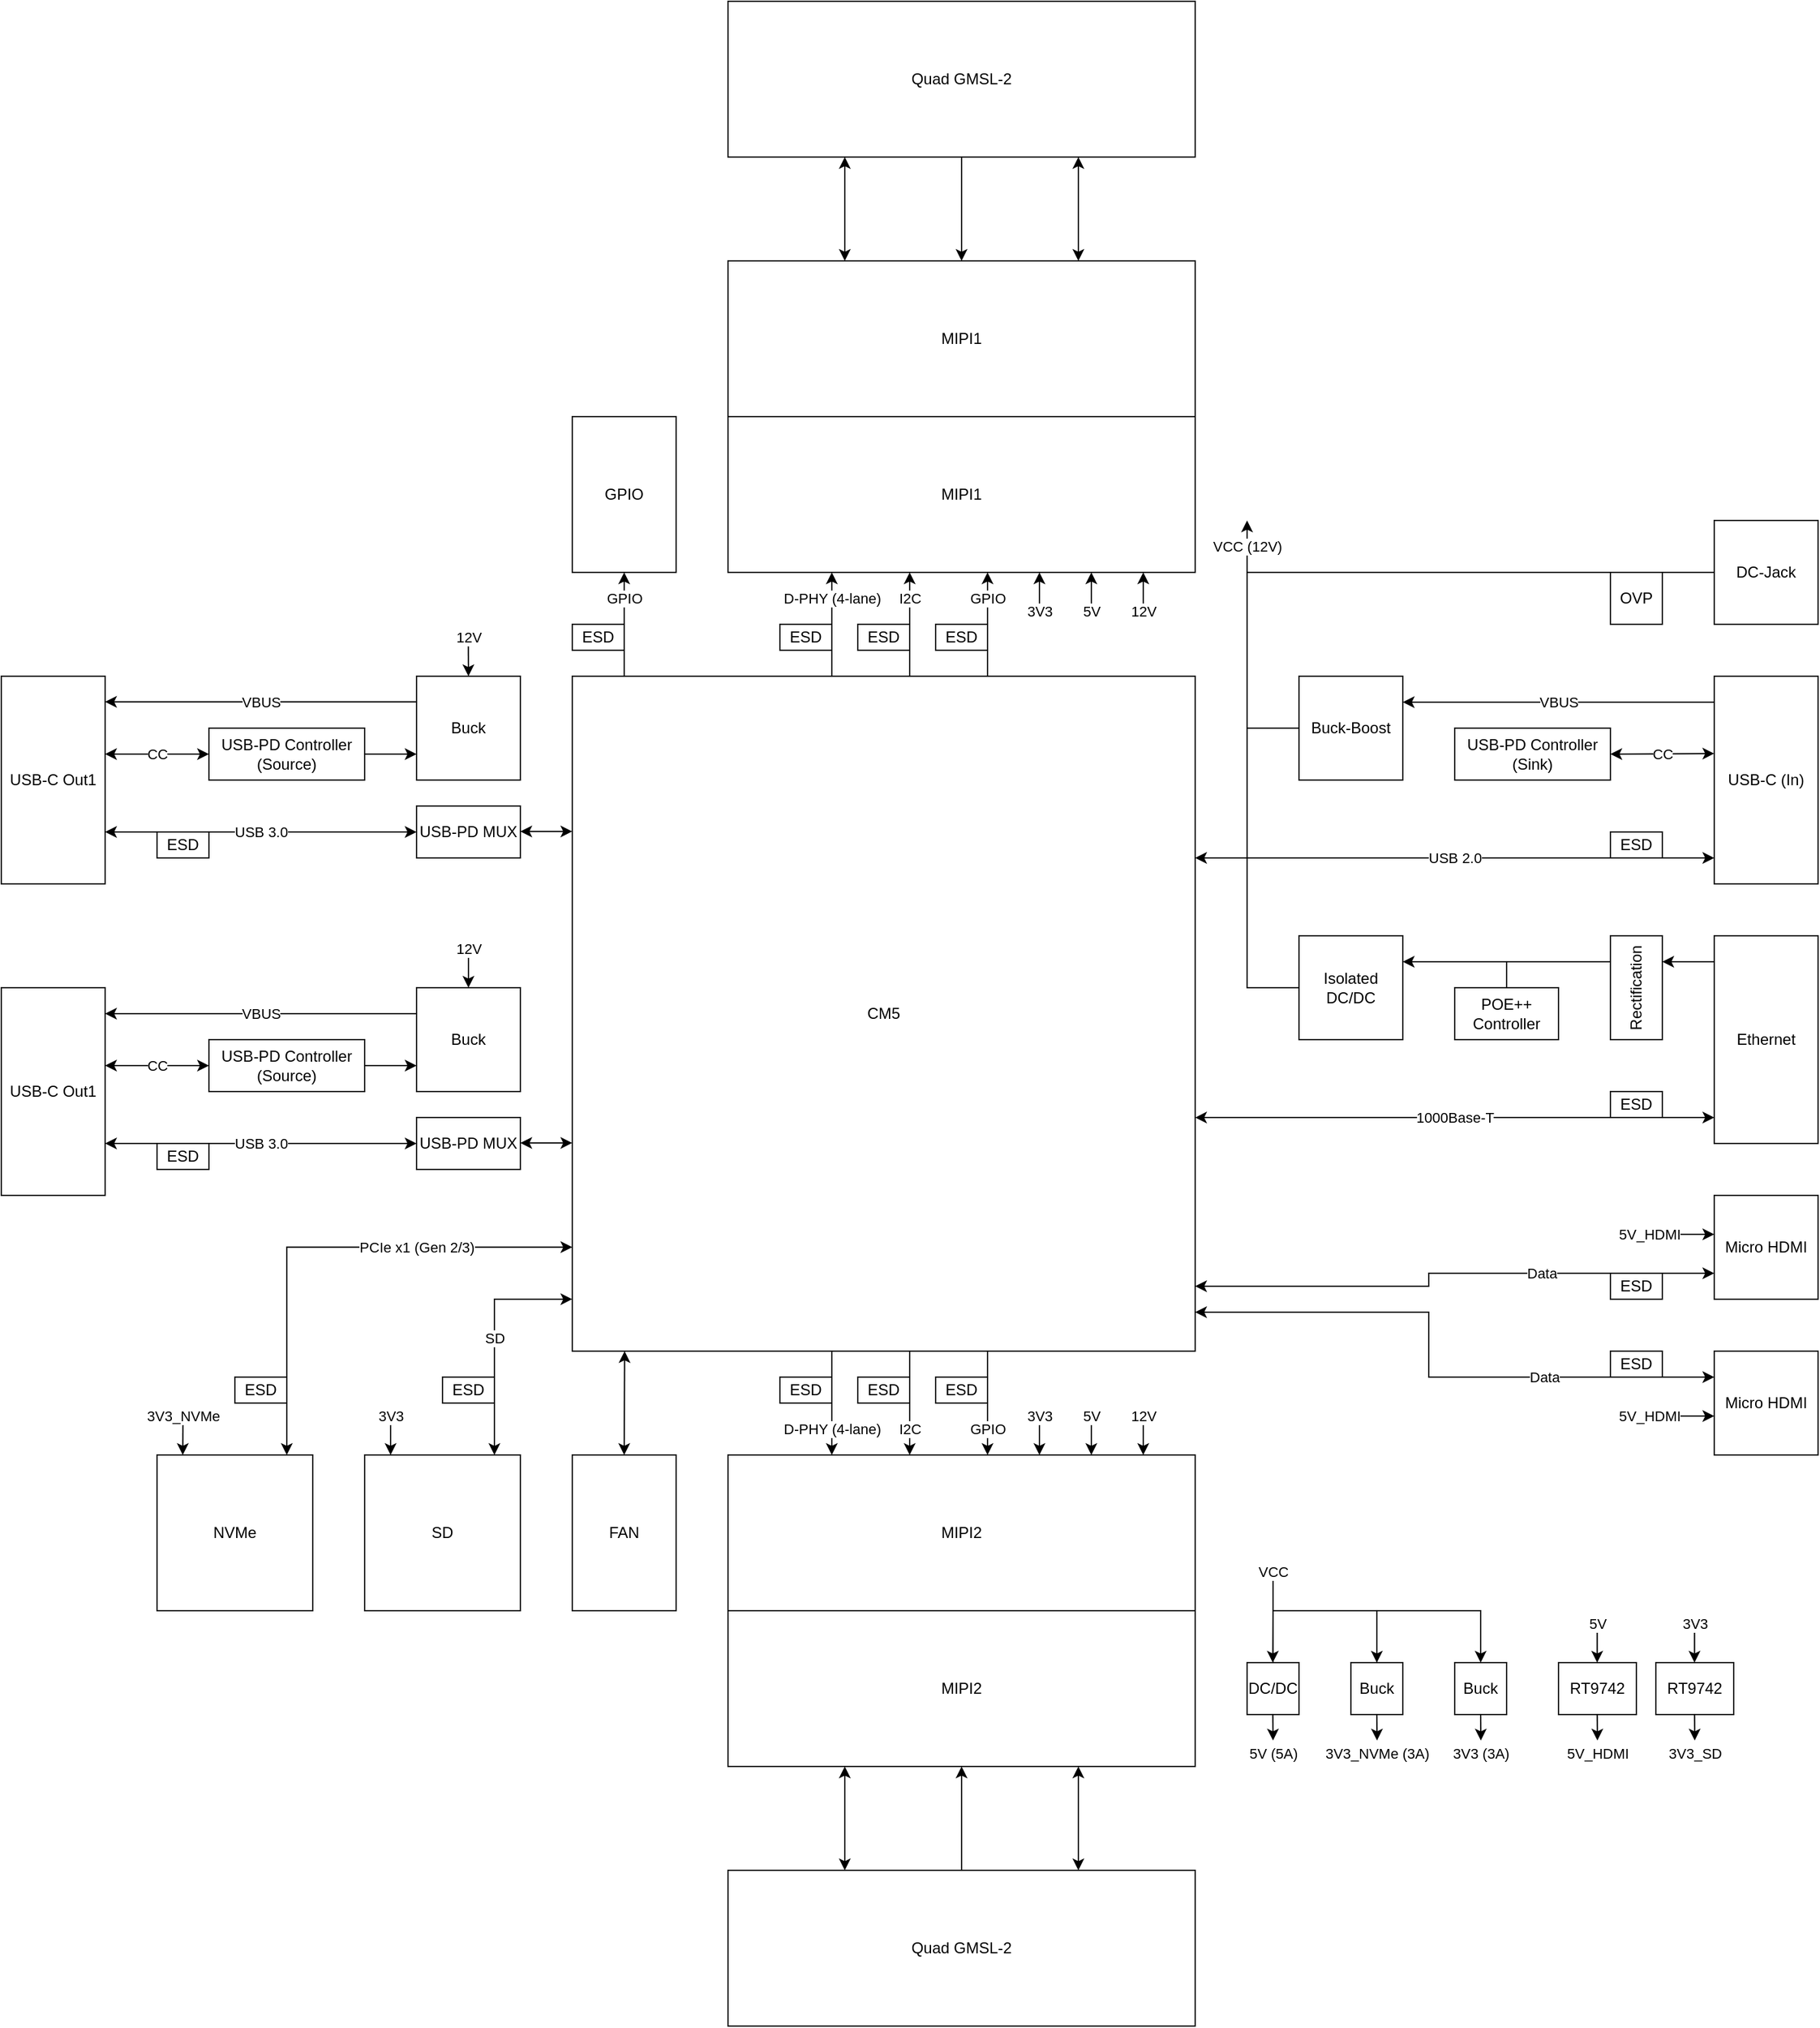 <mxfile version="27.1.5">
  <diagram name="Page-1" id="ZFb-VurABWfA0u6sD8vo">
    <mxGraphModel dx="1994" dy="2230" grid="1" gridSize="10" guides="1" tooltips="1" connect="1" arrows="1" fold="1" page="1" pageScale="1" pageWidth="850" pageHeight="1100" math="0" shadow="0">
      <root>
        <mxCell id="0" />
        <mxCell id="1" parent="0" />
        <mxCell id="SCgSe4FGh3BIuNATgcF7-69" value="1000Base-T" style="edgeStyle=orthogonalEdgeStyle;rounded=0;orthogonalLoop=1;jettySize=auto;html=1;startArrow=classic;startFill=1;" parent="1" source="SCgSe4FGh3BIuNATgcF7-1" edge="1">
          <mxGeometry relative="1" as="geometry">
            <mxPoint x="920" y="540.043" as="targetPoint" />
            <Array as="points">
              <mxPoint x="1010" y="540" />
              <mxPoint x="1010" y="540" />
            </Array>
          </mxGeometry>
        </mxCell>
        <mxCell id="SCgSe4FGh3BIuNATgcF7-1" value="&lt;div&gt;Ethernet&lt;/div&gt;" style="rounded=0;whiteSpace=wrap;html=1;" parent="1" vertex="1">
          <mxGeometry x="1320" y="400" width="80" height="160" as="geometry" />
        </mxCell>
        <mxCell id="SCgSe4FGh3BIuNATgcF7-2" value="NVMe" style="rounded=0;whiteSpace=wrap;html=1;" parent="1" vertex="1">
          <mxGeometry x="120" y="800" width="120" height="120" as="geometry" />
        </mxCell>
        <mxCell id="SCgSe4FGh3BIuNATgcF7-3" value="SD" style="rounded=0;whiteSpace=wrap;html=1;" parent="1" vertex="1">
          <mxGeometry x="280" y="800" width="120" height="120" as="geometry" />
        </mxCell>
        <mxCell id="SCgSe4FGh3BIuNATgcF7-4" value="USB-C (In)" style="rounded=0;whiteSpace=wrap;html=1;" parent="1" vertex="1">
          <mxGeometry x="1320" y="200" width="80" height="160" as="geometry" />
        </mxCell>
        <mxCell id="SCgSe4FGh3BIuNATgcF7-5" value="&lt;div&gt;USB-C Out1&lt;/div&gt;" style="rounded=0;whiteSpace=wrap;html=1;" parent="1" vertex="1">
          <mxGeometry y="200" width="80" height="160" as="geometry" />
        </mxCell>
        <mxCell id="SCgSe4FGh3BIuNATgcF7-6" value="USB-PD Controller (Source)" style="rounded=0;whiteSpace=wrap;html=1;" parent="1" vertex="1">
          <mxGeometry x="160" y="240" width="120" height="40" as="geometry" />
        </mxCell>
        <mxCell id="SCgSe4FGh3BIuNATgcF7-49" value="D-PHY (4-lane)" style="edgeStyle=orthogonalEdgeStyle;rounded=0;orthogonalLoop=1;jettySize=auto;html=1;exitX=0.25;exitY=0;exitDx=0;exitDy=0;entryX=0.25;entryY=1;entryDx=0;entryDy=0;" parent="1" edge="1">
          <mxGeometry x="0.5" relative="1" as="geometry">
            <mxPoint x="640" y="200" as="sourcePoint" />
            <mxPoint x="640" y="120" as="targetPoint" />
            <mxPoint as="offset" />
          </mxGeometry>
        </mxCell>
        <mxCell id="SCgSe4FGh3BIuNATgcF7-58" value="I2C" style="edgeStyle=orthogonalEdgeStyle;rounded=0;orthogonalLoop=1;jettySize=auto;html=1;exitX=0.5;exitY=0;exitDx=0;exitDy=0;entryX=0.5;entryY=1;entryDx=0;entryDy=0;" parent="1" edge="1">
          <mxGeometry x="0.5" relative="1" as="geometry">
            <mxPoint x="700" y="200" as="sourcePoint" />
            <mxPoint x="700" y="120" as="targetPoint" />
            <Array as="points">
              <mxPoint x="700" y="140" />
              <mxPoint x="700" y="140" />
            </Array>
            <mxPoint as="offset" />
          </mxGeometry>
        </mxCell>
        <mxCell id="SCgSe4FGh3BIuNATgcF7-60" value="I2C" style="edgeStyle=orthogonalEdgeStyle;rounded=0;orthogonalLoop=1;jettySize=auto;html=1;exitX=0.5;exitY=1;exitDx=0;exitDy=0;" parent="1" edge="1">
          <mxGeometry x="0.5" relative="1" as="geometry">
            <mxPoint x="700" y="720" as="sourcePoint" />
            <mxPoint x="700" y="800" as="targetPoint" />
            <mxPoint as="offset" />
          </mxGeometry>
        </mxCell>
        <mxCell id="SCgSe4FGh3BIuNATgcF7-7" value="CM5" style="rounded=0;whiteSpace=wrap;html=1;" parent="1" vertex="1">
          <mxGeometry x="440" y="200" width="480" height="520" as="geometry" />
        </mxCell>
        <mxCell id="SCgSe4FGh3BIuNATgcF7-9" value="&lt;div&gt;USB-C Out1&lt;/div&gt;" style="rounded=0;whiteSpace=wrap;html=1;" parent="1" vertex="1">
          <mxGeometry y="440" width="80" height="160" as="geometry" />
        </mxCell>
        <mxCell id="SCgSe4FGh3BIuNATgcF7-92" style="edgeStyle=orthogonalEdgeStyle;rounded=0;orthogonalLoop=1;jettySize=auto;html=1;entryX=0;entryY=0.5;entryDx=0;entryDy=0;endArrow=none;startFill=0;" parent="1" source="SCgSe4FGh3BIuNATgcF7-10" target="SCgSe4FGh3BIuNATgcF7-12" edge="1">
          <mxGeometry relative="1" as="geometry">
            <Array as="points">
              <mxPoint x="960" y="120" />
              <mxPoint x="960" y="240" />
            </Array>
          </mxGeometry>
        </mxCell>
        <mxCell id="SCgSe4FGh3BIuNATgcF7-10" value="&lt;div&gt;DC-Jack&lt;/div&gt;" style="rounded=0;whiteSpace=wrap;html=1;" parent="1" vertex="1">
          <mxGeometry x="1320" y="80" width="80" height="80" as="geometry" />
        </mxCell>
        <mxCell id="SCgSe4FGh3BIuNATgcF7-11" value="USB-PD Controller (Sink)" style="rounded=0;whiteSpace=wrap;html=1;" parent="1" vertex="1">
          <mxGeometry x="1120" y="240" width="120" height="40" as="geometry" />
        </mxCell>
        <mxCell id="SCgSe4FGh3BIuNATgcF7-91" style="edgeStyle=orthogonalEdgeStyle;rounded=0;orthogonalLoop=1;jettySize=auto;html=1;entryX=0;entryY=0.5;entryDx=0;entryDy=0;endArrow=none;startFill=0;" parent="1" source="SCgSe4FGh3BIuNATgcF7-12" target="SCgSe4FGh3BIuNATgcF7-19" edge="1">
          <mxGeometry relative="1" as="geometry">
            <Array as="points">
              <mxPoint x="960" y="240" />
              <mxPoint x="960" y="440" />
            </Array>
          </mxGeometry>
        </mxCell>
        <mxCell id="SCgSe4FGh3BIuNATgcF7-12" value="Buck-Boost" style="rounded=0;whiteSpace=wrap;html=1;" parent="1" vertex="1">
          <mxGeometry x="1000" y="200" width="80" height="80" as="geometry" />
        </mxCell>
        <mxCell id="SCgSe4FGh3BIuNATgcF7-14" value="&lt;div&gt;POE++ Controller&lt;/div&gt;" style="rounded=0;whiteSpace=wrap;html=1;" parent="1" vertex="1">
          <mxGeometry x="1120" y="440" width="80" height="40" as="geometry" />
        </mxCell>
        <mxCell id="SCgSe4FGh3BIuNATgcF7-15" value="USB-PD Controller (Source)" style="rounded=0;whiteSpace=wrap;html=1;" parent="1" vertex="1">
          <mxGeometry x="160" y="480" width="120" height="40" as="geometry" />
        </mxCell>
        <mxCell id="SCgSe4FGh3BIuNATgcF7-17" value="&lt;div&gt;MIPI1&lt;/div&gt;" style="rounded=0;whiteSpace=wrap;html=1;" parent="1" vertex="1">
          <mxGeometry x="560" width="360" height="120" as="geometry" />
        </mxCell>
        <mxCell id="SCgSe4FGh3BIuNATgcF7-50" style="edgeStyle=orthogonalEdgeStyle;rounded=0;orthogonalLoop=1;jettySize=auto;html=1;exitX=0.25;exitY=0;exitDx=0;exitDy=0;entryX=0.25;entryY=1;entryDx=0;entryDy=0;startArrow=classic;startFill=1;endArrow=none;" parent="1" edge="1">
          <mxGeometry relative="1" as="geometry">
            <mxPoint x="640" y="800" as="sourcePoint" />
            <mxPoint x="640" y="720" as="targetPoint" />
          </mxGeometry>
        </mxCell>
        <mxCell id="SCgSe4FGh3BIuNATgcF7-51" value="D-PHY (4-lane)" style="edgeLabel;html=1;align=center;verticalAlign=middle;resizable=0;points=[];" parent="SCgSe4FGh3BIuNATgcF7-50" vertex="1" connectable="0">
          <mxGeometry x="-0.205" y="-1" relative="1" as="geometry">
            <mxPoint x="-1" y="12" as="offset" />
          </mxGeometry>
        </mxCell>
        <mxCell id="SCgSe4FGh3BIuNATgcF7-18" value="MIPI2" style="rounded=0;whiteSpace=wrap;html=1;" parent="1" vertex="1">
          <mxGeometry x="560" y="800" width="360" height="120" as="geometry" />
        </mxCell>
        <mxCell id="SCgSe4FGh3BIuNATgcF7-19" value="Isolated DC/DC" style="rounded=0;whiteSpace=wrap;html=1;" parent="1" vertex="1">
          <mxGeometry x="1000" y="400" width="80" height="80" as="geometry" />
        </mxCell>
        <mxCell id="SCgSe4FGh3BIuNATgcF7-38" value="Data" style="edgeStyle=orthogonalEdgeStyle;rounded=0;orthogonalLoop=1;jettySize=auto;html=1;startArrow=classic;startFill=1;" parent="1" source="SCgSe4FGh3BIuNATgcF7-21" target="SCgSe4FGh3BIuNATgcF7-7" edge="1">
          <mxGeometry x="-0.351" relative="1" as="geometry">
            <Array as="points">
              <mxPoint x="1100" y="660" />
              <mxPoint x="1100" y="670" />
            </Array>
            <mxPoint as="offset" />
          </mxGeometry>
        </mxCell>
        <mxCell id="SCgSe4FGh3BIuNATgcF7-21" value="Micro HDMI" style="rounded=0;whiteSpace=wrap;html=1;" parent="1" vertex="1">
          <mxGeometry x="1320" y="600" width="80" height="80" as="geometry" />
        </mxCell>
        <mxCell id="SCgSe4FGh3BIuNATgcF7-36" value="Data" style="edgeStyle=orthogonalEdgeStyle;rounded=0;orthogonalLoop=1;jettySize=auto;html=1;exitX=0;exitY=0.25;exitDx=0;exitDy=0;startArrow=classic;startFill=1;" parent="1" source="SCgSe4FGh3BIuNATgcF7-22" target="SCgSe4FGh3BIuNATgcF7-7" edge="1">
          <mxGeometry x="-0.415" relative="1" as="geometry">
            <Array as="points">
              <mxPoint x="1100" y="740" />
              <mxPoint x="1100" y="690" />
            </Array>
            <mxPoint as="offset" />
          </mxGeometry>
        </mxCell>
        <mxCell id="SCgSe4FGh3BIuNATgcF7-22" value="Micro HDMI" style="rounded=0;whiteSpace=wrap;html=1;" parent="1" vertex="1">
          <mxGeometry x="1320" y="720" width="80" height="80" as="geometry" />
        </mxCell>
        <mxCell id="SCgSe4FGh3BIuNATgcF7-24" value="ESD" style="rounded=0;whiteSpace=wrap;html=1;" parent="1" vertex="1">
          <mxGeometry x="1240" y="660" width="40" height="20" as="geometry" />
        </mxCell>
        <mxCell id="SCgSe4FGh3BIuNATgcF7-25" value="ESD" style="rounded=0;whiteSpace=wrap;html=1;" parent="1" vertex="1">
          <mxGeometry x="1240" y="720" width="40" height="20" as="geometry" />
        </mxCell>
        <mxCell id="SCgSe4FGh3BIuNATgcF7-26" value="ESD" style="rounded=0;whiteSpace=wrap;html=1;" parent="1" vertex="1">
          <mxGeometry x="1240" y="520" width="40" height="20" as="geometry" />
        </mxCell>
        <mxCell id="SCgSe4FGh3BIuNATgcF7-27" value="ESD" style="rounded=0;whiteSpace=wrap;html=1;" parent="1" vertex="1">
          <mxGeometry x="1240" y="320" width="40" height="20" as="geometry" />
        </mxCell>
        <mxCell id="SCgSe4FGh3BIuNATgcF7-124" style="edgeStyle=orthogonalEdgeStyle;rounded=0;orthogonalLoop=1;jettySize=auto;html=1;exitX=0;exitY=0.25;exitDx=0;exitDy=0;" parent="1" source="SCgSe4FGh3BIuNATgcF7-28" target="SCgSe4FGh3BIuNATgcF7-9" edge="1">
          <mxGeometry relative="1" as="geometry">
            <Array as="points">
              <mxPoint x="130" y="460" />
              <mxPoint x="130" y="460" />
            </Array>
          </mxGeometry>
        </mxCell>
        <mxCell id="SCgSe4FGh3BIuNATgcF7-125" value="&lt;div&gt;VBUS&lt;/div&gt;" style="edgeLabel;html=1;align=center;verticalAlign=middle;resizable=0;points=[];" parent="SCgSe4FGh3BIuNATgcF7-124" vertex="1" connectable="0">
          <mxGeometry x="0.498" relative="1" as="geometry">
            <mxPoint x="60" as="offset" />
          </mxGeometry>
        </mxCell>
        <mxCell id="SCgSe4FGh3BIuNATgcF7-28" value="&lt;div&gt;Buck&lt;/div&gt;" style="rounded=0;whiteSpace=wrap;html=1;" parent="1" vertex="1">
          <mxGeometry x="320" y="440" width="80" height="80" as="geometry" />
        </mxCell>
        <mxCell id="SCgSe4FGh3BIuNATgcF7-29" value="&lt;div&gt;Buck&lt;/div&gt;" style="rounded=0;whiteSpace=wrap;html=1;" parent="1" vertex="1">
          <mxGeometry x="320" y="200" width="80" height="80" as="geometry" />
        </mxCell>
        <mxCell id="SCgSe4FGh3BIuNATgcF7-30" value="ESD" style="rounded=0;whiteSpace=wrap;html=1;" parent="1" vertex="1">
          <mxGeometry x="120" y="560" width="40" height="20" as="geometry" />
        </mxCell>
        <mxCell id="SCgSe4FGh3BIuNATgcF7-52" value="5V" style="endArrow=classic;html=1;rounded=0;entryX=0.75;entryY=0;entryDx=0;entryDy=0;" parent="1" edge="1">
          <mxGeometry x="-1" width="50" height="50" relative="1" as="geometry">
            <mxPoint x="840" y="770" as="sourcePoint" />
            <mxPoint x="840.0" y="800" as="targetPoint" />
            <mxPoint as="offset" />
          </mxGeometry>
        </mxCell>
        <mxCell id="SCgSe4FGh3BIuNATgcF7-53" value="12V" style="endArrow=classic;html=1;rounded=0;entryX=0.75;entryY=0;entryDx=0;entryDy=0;" parent="1" edge="1">
          <mxGeometry x="-1" width="50" height="50" relative="1" as="geometry">
            <mxPoint x="880" y="770" as="sourcePoint" />
            <mxPoint x="880" y="800" as="targetPoint" />
            <mxPoint as="offset" />
          </mxGeometry>
        </mxCell>
        <mxCell id="SCgSe4FGh3BIuNATgcF7-56" value="5V" style="endArrow=classic;html=1;rounded=0;entryX=0.75;entryY=1;entryDx=0;entryDy=0;" parent="1" edge="1">
          <mxGeometry x="-1" width="50" height="50" relative="1" as="geometry">
            <mxPoint x="840" y="150" as="sourcePoint" />
            <mxPoint x="840" y="120.0" as="targetPoint" />
            <mxPoint as="offset" />
          </mxGeometry>
        </mxCell>
        <mxCell id="SCgSe4FGh3BIuNATgcF7-57" value="12V" style="endArrow=classic;html=1;rounded=0;entryX=0.75;entryY=1;entryDx=0;entryDy=0;" parent="1" edge="1">
          <mxGeometry x="-1" width="50" height="50" relative="1" as="geometry">
            <mxPoint x="880" y="150.0" as="sourcePoint" />
            <mxPoint x="880" y="120" as="targetPoint" />
            <mxPoint as="offset" />
          </mxGeometry>
        </mxCell>
        <mxCell id="SCgSe4FGh3BIuNATgcF7-59" value="GPIO" style="edgeStyle=orthogonalEdgeStyle;rounded=0;orthogonalLoop=1;jettySize=auto;html=1;exitX=0.5;exitY=0;exitDx=0;exitDy=0;entryX=0.5;entryY=1;entryDx=0;entryDy=0;" parent="1" edge="1">
          <mxGeometry x="0.5" relative="1" as="geometry">
            <mxPoint x="760" y="200" as="sourcePoint" />
            <mxPoint x="760" y="120" as="targetPoint" />
            <mxPoint as="offset" />
            <Array as="points">
              <mxPoint x="760" y="140" />
              <mxPoint x="760" y="140" />
            </Array>
          </mxGeometry>
        </mxCell>
        <mxCell id="SCgSe4FGh3BIuNATgcF7-61" value="GPIO" style="edgeStyle=orthogonalEdgeStyle;rounded=0;orthogonalLoop=1;jettySize=auto;html=1;exitX=0.5;exitY=1;exitDx=0;exitDy=0;" parent="1" edge="1">
          <mxGeometry x="0.5" relative="1" as="geometry">
            <mxPoint x="760" y="720" as="sourcePoint" />
            <mxPoint x="760" y="800" as="targetPoint" />
            <mxPoint as="offset" />
          </mxGeometry>
        </mxCell>
        <mxCell id="SCgSe4FGh3BIuNATgcF7-67" value="VBUS" style="endArrow=classic;html=1;rounded=0;" parent="1" edge="1">
          <mxGeometry width="50" height="50" relative="1" as="geometry">
            <mxPoint x="1320" y="220" as="sourcePoint" />
            <mxPoint x="1080" y="220" as="targetPoint" />
          </mxGeometry>
        </mxCell>
        <mxCell id="SCgSe4FGh3BIuNATgcF7-70" value="Rectification" style="rounded=0;whiteSpace=wrap;html=1;horizontal=0;" parent="1" vertex="1">
          <mxGeometry x="1240" y="400" width="40" height="80" as="geometry" />
        </mxCell>
        <mxCell id="SCgSe4FGh3BIuNATgcF7-71" value="" style="endArrow=classic;html=1;rounded=0;" parent="1" edge="1">
          <mxGeometry width="50" height="50" relative="1" as="geometry">
            <mxPoint x="1320" y="420" as="sourcePoint" />
            <mxPoint x="1280" y="420" as="targetPoint" />
          </mxGeometry>
        </mxCell>
        <mxCell id="SCgSe4FGh3BIuNATgcF7-72" value="" style="endArrow=classic;html=1;rounded=0;exitX=0;exitY=0.25;exitDx=0;exitDy=0;" parent="1" source="SCgSe4FGh3BIuNATgcF7-70" edge="1">
          <mxGeometry width="50" height="50" relative="1" as="geometry">
            <mxPoint x="1120" y="420" as="sourcePoint" />
            <mxPoint x="1080" y="420" as="targetPoint" />
          </mxGeometry>
        </mxCell>
        <mxCell id="SCgSe4FGh3BIuNATgcF7-73" value="" style="endArrow=none;html=1;rounded=0;exitX=0.5;exitY=0;exitDx=0;exitDy=0;" parent="1" source="SCgSe4FGh3BIuNATgcF7-14" edge="1">
          <mxGeometry width="50" height="50" relative="1" as="geometry">
            <mxPoint x="1160" y="410" as="sourcePoint" />
            <mxPoint x="1160" y="420" as="targetPoint" />
          </mxGeometry>
        </mxCell>
        <mxCell id="SCgSe4FGh3BIuNATgcF7-75" value="" style="endArrow=classic;html=1;rounded=0;exitX=1;exitY=0.5;exitDx=0;exitDy=0;entryX=0;entryY=0.75;entryDx=0;entryDy=0;" parent="1" source="SCgSe4FGh3BIuNATgcF7-15" target="SCgSe4FGh3BIuNATgcF7-28" edge="1">
          <mxGeometry width="50" height="50" relative="1" as="geometry">
            <mxPoint x="200" y="470" as="sourcePoint" />
            <mxPoint x="250" y="420" as="targetPoint" />
          </mxGeometry>
        </mxCell>
        <mxCell id="SCgSe4FGh3BIuNATgcF7-76" value="" style="endArrow=classic;html=1;rounded=0;exitX=1;exitY=0.5;exitDx=0;exitDy=0;entryX=0;entryY=0.75;entryDx=0;entryDy=0;" parent="1" source="SCgSe4FGh3BIuNATgcF7-6" target="SCgSe4FGh3BIuNATgcF7-29" edge="1">
          <mxGeometry width="50" height="50" relative="1" as="geometry">
            <mxPoint x="240" y="260" as="sourcePoint" />
            <mxPoint x="280" y="260" as="targetPoint" />
          </mxGeometry>
        </mxCell>
        <mxCell id="SCgSe4FGh3BIuNATgcF7-77" value="USB 3.0" style="edgeStyle=orthogonalEdgeStyle;rounded=0;orthogonalLoop=1;jettySize=auto;html=1;startArrow=classic;startFill=1;" parent="1" edge="1">
          <mxGeometry relative="1" as="geometry">
            <mxPoint x="320" y="560" as="sourcePoint" />
            <mxPoint x="80" y="560" as="targetPoint" />
            <Array as="points">
              <mxPoint x="170" y="560" />
              <mxPoint x="170" y="560" />
            </Array>
          </mxGeometry>
        </mxCell>
        <mxCell id="SCgSe4FGh3BIuNATgcF7-79" value="CC" style="endArrow=classic;html=1;rounded=0;exitX=1;exitY=0.5;exitDx=0;exitDy=0;entryX=1;entryY=0.5;entryDx=0;entryDy=0;startArrow=classic;startFill=1;" parent="1" target="SCgSe4FGh3BIuNATgcF7-11" edge="1">
          <mxGeometry width="50" height="50" relative="1" as="geometry">
            <mxPoint x="1320" y="259.58" as="sourcePoint" />
            <mxPoint x="1360" y="259.58" as="targetPoint" />
          </mxGeometry>
        </mxCell>
        <mxCell id="SCgSe4FGh3BIuNATgcF7-80" value="CC" style="endArrow=classic;html=1;rounded=0;entryX=1;entryY=0.5;entryDx=0;entryDy=0;startArrow=classic;startFill=1;exitX=0;exitY=0.5;exitDx=0;exitDy=0;" parent="1" source="SCgSe4FGh3BIuNATgcF7-15" edge="1">
          <mxGeometry width="50" height="50" relative="1" as="geometry">
            <mxPoint x="120" y="500" as="sourcePoint" />
            <mxPoint x="80" y="500" as="targetPoint" />
          </mxGeometry>
        </mxCell>
        <mxCell id="SCgSe4FGh3BIuNATgcF7-81" value="CC" style="endArrow=classic;html=1;rounded=0;startArrow=classic;startFill=1;exitX=0;exitY=0.5;exitDx=0;exitDy=0;" parent="1" source="SCgSe4FGh3BIuNATgcF7-6" edge="1">
          <mxGeometry width="50" height="50" relative="1" as="geometry">
            <mxPoint x="180" y="299.71" as="sourcePoint" />
            <mxPoint x="80" y="260" as="targetPoint" />
          </mxGeometry>
        </mxCell>
        <mxCell id="SCgSe4FGh3BIuNATgcF7-82" value="12V" style="endArrow=classic;html=1;rounded=0;entryX=0.5;entryY=0;entryDx=0;entryDy=0;" parent="1" target="SCgSe4FGh3BIuNATgcF7-28" edge="1">
          <mxGeometry x="-1" width="50" height="50" relative="1" as="geometry">
            <mxPoint x="360" y="410" as="sourcePoint" />
            <mxPoint x="840" y="550" as="targetPoint" />
            <mxPoint as="offset" />
          </mxGeometry>
        </mxCell>
        <mxCell id="SCgSe4FGh3BIuNATgcF7-83" value="12V" style="endArrow=classic;html=1;rounded=0;" parent="1" edge="1">
          <mxGeometry x="-1" width="50" height="50" relative="1" as="geometry">
            <mxPoint x="359.86" y="170" as="sourcePoint" />
            <mxPoint x="360" y="200" as="targetPoint" />
            <mxPoint as="offset" />
          </mxGeometry>
        </mxCell>
        <mxCell id="SCgSe4FGh3BIuNATgcF7-85" value="SD" style="edgeStyle=orthogonalEdgeStyle;rounded=0;orthogonalLoop=1;jettySize=auto;html=1;entryX=0;entryY=0.923;entryDx=0;entryDy=0;entryPerimeter=0;startArrow=classic;startFill=1;" parent="1" source="SCgSe4FGh3BIuNATgcF7-3" edge="1">
          <mxGeometry relative="1" as="geometry">
            <mxPoint x="440" y="679.96" as="targetPoint" />
            <Array as="points">
              <mxPoint x="380" y="680" />
            </Array>
          </mxGeometry>
        </mxCell>
        <mxCell id="SCgSe4FGh3BIuNATgcF7-87" value="&lt;div&gt;3V3_NVMe&lt;/div&gt;" style="endArrow=classic;html=1;rounded=0;" parent="1" edge="1">
          <mxGeometry x="-1" width="50" height="50" relative="1" as="geometry">
            <mxPoint x="140" y="770" as="sourcePoint" />
            <mxPoint x="139.83" y="800" as="targetPoint" />
            <mxPoint as="offset" />
          </mxGeometry>
        </mxCell>
        <mxCell id="SCgSe4FGh3BIuNATgcF7-88" value="&lt;div&gt;3V3&lt;/div&gt;" style="endArrow=classic;html=1;rounded=0;" parent="1" edge="1">
          <mxGeometry x="-1" width="50" height="50" relative="1" as="geometry">
            <mxPoint x="300" y="770" as="sourcePoint" />
            <mxPoint x="300" y="800" as="targetPoint" />
            <mxPoint as="offset" />
          </mxGeometry>
        </mxCell>
        <mxCell id="SCgSe4FGh3BIuNATgcF7-89" value="ESD" style="rounded=0;whiteSpace=wrap;html=1;" parent="1" vertex="1">
          <mxGeometry x="340" y="740" width="40" height="20" as="geometry" />
        </mxCell>
        <mxCell id="SCgSe4FGh3BIuNATgcF7-93" value="VCC (12V)" style="endArrow=classic;startArrow=none;html=1;rounded=0;startFill=0;" parent="1" edge="1">
          <mxGeometry width="50" height="50" relative="1" as="geometry">
            <mxPoint x="960" y="120" as="sourcePoint" />
            <mxPoint x="960" y="80" as="targetPoint" />
            <mxPoint as="offset" />
          </mxGeometry>
        </mxCell>
        <mxCell id="SCgSe4FGh3BIuNATgcF7-94" value="DC/DC" style="rounded=0;whiteSpace=wrap;html=1;" parent="1" vertex="1">
          <mxGeometry x="960" y="960" width="40" height="40" as="geometry" />
        </mxCell>
        <mxCell id="SCgSe4FGh3BIuNATgcF7-97" value="VCC" style="endArrow=classic;html=1;rounded=0;" parent="1" edge="1">
          <mxGeometry x="-1" width="50" height="50" relative="1" as="geometry">
            <mxPoint x="980" y="890" as="sourcePoint" />
            <mxPoint x="979.81" y="960" as="targetPoint" />
            <mxPoint as="offset" />
            <Array as="points">
              <mxPoint x="980" y="920" />
            </Array>
          </mxGeometry>
        </mxCell>
        <mxCell id="SCgSe4FGh3BIuNATgcF7-98" value="OVP" style="rounded=0;whiteSpace=wrap;html=1;" parent="1" vertex="1">
          <mxGeometry x="1240" y="120" width="40" height="40" as="geometry" />
        </mxCell>
        <mxCell id="SCgSe4FGh3BIuNATgcF7-99" value="USB 2.0" style="edgeStyle=orthogonalEdgeStyle;rounded=0;orthogonalLoop=1;jettySize=auto;html=1;startArrow=classic;startFill=1;" parent="1" edge="1">
          <mxGeometry relative="1" as="geometry">
            <mxPoint x="1320" y="340" as="sourcePoint" />
            <mxPoint x="920" y="340" as="targetPoint" />
            <Array as="points">
              <mxPoint x="1010" y="340" />
              <mxPoint x="1010" y="340" />
            </Array>
          </mxGeometry>
        </mxCell>
        <mxCell id="SCgSe4FGh3BIuNATgcF7-100" value="5V (5A)" style="endArrow=none;html=1;rounded=0;startArrow=classic;startFill=1;" parent="1" edge="1">
          <mxGeometry x="-1" y="-10" width="50" height="50" relative="1" as="geometry">
            <mxPoint x="980" y="1020" as="sourcePoint" />
            <mxPoint x="979.84" y="1000" as="targetPoint" />
            <mxPoint x="-10" y="10" as="offset" />
          </mxGeometry>
        </mxCell>
        <mxCell id="SCgSe4FGh3BIuNATgcF7-122" style="edgeStyle=orthogonalEdgeStyle;rounded=0;orthogonalLoop=1;jettySize=auto;html=1;entryX=0.5;entryY=0;entryDx=0;entryDy=0;endArrow=none;startFill=1;startArrow=classic;" parent="1" source="SCgSe4FGh3BIuNATgcF7-101" target="SCgSe4FGh3BIuNATgcF7-94" edge="1">
          <mxGeometry relative="1" as="geometry">
            <Array as="points">
              <mxPoint x="1060" y="920" />
              <mxPoint x="980" y="920" />
            </Array>
          </mxGeometry>
        </mxCell>
        <mxCell id="SCgSe4FGh3BIuNATgcF7-101" value="&lt;div&gt;Buck&lt;/div&gt;" style="rounded=0;whiteSpace=wrap;html=1;" parent="1" vertex="1">
          <mxGeometry x="1040" y="960" width="40" height="40" as="geometry" />
        </mxCell>
        <mxCell id="SCgSe4FGh3BIuNATgcF7-103" value="3V3_NVMe (3A)" style="endArrow=none;html=1;rounded=0;startArrow=classic;startFill=1;" parent="1" edge="1">
          <mxGeometry x="-1" y="-10" width="50" height="50" relative="1" as="geometry">
            <mxPoint x="1060.16" y="1020" as="sourcePoint" />
            <mxPoint x="1060" y="1000" as="targetPoint" />
            <mxPoint x="-10" y="10" as="offset" />
          </mxGeometry>
        </mxCell>
        <mxCell id="SCgSe4FGh3BIuNATgcF7-123" style="edgeStyle=orthogonalEdgeStyle;rounded=0;orthogonalLoop=1;jettySize=auto;html=1;entryX=0.5;entryY=0;entryDx=0;entryDy=0;endArrow=none;startFill=1;startArrow=classic;" parent="1" source="SCgSe4FGh3BIuNATgcF7-106" target="SCgSe4FGh3BIuNATgcF7-101" edge="1">
          <mxGeometry relative="1" as="geometry">
            <Array as="points">
              <mxPoint x="1140" y="920" />
              <mxPoint x="1060" y="920" />
            </Array>
          </mxGeometry>
        </mxCell>
        <mxCell id="SCgSe4FGh3BIuNATgcF7-106" value="&lt;div&gt;Buck&lt;/div&gt;" style="rounded=0;whiteSpace=wrap;html=1;" parent="1" vertex="1">
          <mxGeometry x="1120" y="960" width="40" height="40" as="geometry" />
        </mxCell>
        <mxCell id="SCgSe4FGh3BIuNATgcF7-107" value="3V3 (3A)" style="endArrow=none;html=1;rounded=0;startArrow=classic;startFill=1;" parent="1" edge="1">
          <mxGeometry x="-1" y="-10" width="50" height="50" relative="1" as="geometry">
            <mxPoint x="1140.16" y="1020" as="sourcePoint" />
            <mxPoint x="1140" y="1000" as="targetPoint" />
            <mxPoint x="-10" y="10" as="offset" />
          </mxGeometry>
        </mxCell>
        <mxCell id="SCgSe4FGh3BIuNATgcF7-108" value="ESD" style="rounded=0;whiteSpace=wrap;html=1;" parent="1" vertex="1">
          <mxGeometry x="600" y="160" width="40" height="20" as="geometry" />
        </mxCell>
        <mxCell id="SCgSe4FGh3BIuNATgcF7-109" value="ESD" style="rounded=0;whiteSpace=wrap;html=1;" parent="1" vertex="1">
          <mxGeometry x="660" y="160" width="40" height="20" as="geometry" />
        </mxCell>
        <mxCell id="SCgSe4FGh3BIuNATgcF7-110" value="ESD" style="rounded=0;whiteSpace=wrap;html=1;" parent="1" vertex="1">
          <mxGeometry x="720" y="160" width="40" height="20" as="geometry" />
        </mxCell>
        <mxCell id="SCgSe4FGh3BIuNATgcF7-112" value="ESD" style="rounded=0;whiteSpace=wrap;html=1;" parent="1" vertex="1">
          <mxGeometry x="600" y="740" width="40" height="20" as="geometry" />
        </mxCell>
        <mxCell id="SCgSe4FGh3BIuNATgcF7-113" value="ESD" style="rounded=0;whiteSpace=wrap;html=1;" parent="1" vertex="1">
          <mxGeometry x="660" y="740" width="40" height="20" as="geometry" />
        </mxCell>
        <mxCell id="SCgSe4FGh3BIuNATgcF7-114" value="ESD" style="rounded=0;whiteSpace=wrap;html=1;" parent="1" vertex="1">
          <mxGeometry x="720" y="740" width="40" height="20" as="geometry" />
        </mxCell>
        <mxCell id="5dnFe6P-xDHCJItsMWNT-5" style="edgeStyle=orthogonalEdgeStyle;rounded=0;orthogonalLoop=1;jettySize=auto;html=1;exitX=0.25;exitY=1;exitDx=0;exitDy=0;entryX=0.25;entryY=0;entryDx=0;entryDy=0;startArrow=classic;startFill=1;" edge="1" parent="1" source="SCgSe4FGh3BIuNATgcF7-115" target="5dnFe6P-xDHCJItsMWNT-2">
          <mxGeometry relative="1" as="geometry" />
        </mxCell>
        <mxCell id="SCgSe4FGh3BIuNATgcF7-115" value="MIPI2" style="rounded=0;whiteSpace=wrap;html=1;" parent="1" vertex="1">
          <mxGeometry x="560" y="920" width="360" height="120" as="geometry" />
        </mxCell>
        <mxCell id="5dnFe6P-xDHCJItsMWNT-7" style="edgeStyle=orthogonalEdgeStyle;rounded=0;orthogonalLoop=1;jettySize=auto;html=1;exitX=0.25;exitY=0;exitDx=0;exitDy=0;entryX=0.25;entryY=1;entryDx=0;entryDy=0;startArrow=classic;startFill=1;" edge="1" parent="1" source="SCgSe4FGh3BIuNATgcF7-116" target="5dnFe6P-xDHCJItsMWNT-1">
          <mxGeometry relative="1" as="geometry" />
        </mxCell>
        <mxCell id="5dnFe6P-xDHCJItsMWNT-8" style="edgeStyle=orthogonalEdgeStyle;rounded=0;orthogonalLoop=1;jettySize=auto;html=1;exitX=0.75;exitY=0;exitDx=0;exitDy=0;entryX=0.75;entryY=1;entryDx=0;entryDy=0;startArrow=classic;startFill=1;" edge="1" parent="1" source="SCgSe4FGh3BIuNATgcF7-116" target="5dnFe6P-xDHCJItsMWNT-1">
          <mxGeometry relative="1" as="geometry" />
        </mxCell>
        <mxCell id="SCgSe4FGh3BIuNATgcF7-116" value="MIPI1" style="rounded=0;whiteSpace=wrap;html=1;" parent="1" vertex="1">
          <mxGeometry x="560" y="-120" width="360" height="120" as="geometry" />
        </mxCell>
        <mxCell id="SCgSe4FGh3BIuNATgcF7-118" value="3V3" style="endArrow=classic;html=1;rounded=0;entryX=0.75;entryY=1;entryDx=0;entryDy=0;" parent="1" edge="1">
          <mxGeometry x="-1" width="50" height="50" relative="1" as="geometry">
            <mxPoint x="800" y="150.0" as="sourcePoint" />
            <mxPoint x="800" y="120" as="targetPoint" />
            <mxPoint as="offset" />
          </mxGeometry>
        </mxCell>
        <mxCell id="SCgSe4FGh3BIuNATgcF7-119" value="3V3" style="endArrow=classic;html=1;rounded=0;entryX=0.75;entryY=0;entryDx=0;entryDy=0;" parent="1" edge="1">
          <mxGeometry x="-1" width="50" height="50" relative="1" as="geometry">
            <mxPoint x="800" y="770" as="sourcePoint" />
            <mxPoint x="800.0" y="800" as="targetPoint" />
            <mxPoint as="offset" />
          </mxGeometry>
        </mxCell>
        <mxCell id="SCgSe4FGh3BIuNATgcF7-126" style="edgeStyle=orthogonalEdgeStyle;rounded=0;orthogonalLoop=1;jettySize=auto;html=1;exitX=0;exitY=0.25;exitDx=0;exitDy=0;" parent="1" edge="1">
          <mxGeometry relative="1" as="geometry">
            <mxPoint x="320" y="219.7" as="sourcePoint" />
            <mxPoint x="80" y="219.7" as="targetPoint" />
            <Array as="points">
              <mxPoint x="130" y="219.7" />
              <mxPoint x="130" y="219.7" />
            </Array>
          </mxGeometry>
        </mxCell>
        <mxCell id="SCgSe4FGh3BIuNATgcF7-127" value="&lt;div&gt;VBUS&lt;/div&gt;" style="edgeLabel;html=1;align=center;verticalAlign=middle;resizable=0;points=[];" parent="SCgSe4FGh3BIuNATgcF7-126" vertex="1" connectable="0">
          <mxGeometry x="0.498" relative="1" as="geometry">
            <mxPoint x="60" as="offset" />
          </mxGeometry>
        </mxCell>
        <mxCell id="SCgSe4FGh3BIuNATgcF7-129" value="GPIO" style="rounded=0;whiteSpace=wrap;html=1;" parent="1" vertex="1">
          <mxGeometry x="440" width="80" height="120" as="geometry" />
        </mxCell>
        <mxCell id="SCgSe4FGh3BIuNATgcF7-130" value="RT9742" style="rounded=0;whiteSpace=wrap;html=1;" parent="1" vertex="1">
          <mxGeometry x="1200" y="960" width="60" height="40" as="geometry" />
        </mxCell>
        <mxCell id="SCgSe4FGh3BIuNATgcF7-132" value="5V_HDMI" style="endArrow=none;html=1;rounded=0;startArrow=classic;startFill=1;" parent="1" edge="1">
          <mxGeometry x="-1" y="-10" width="50" height="50" relative="1" as="geometry">
            <mxPoint x="1229.98" y="1020" as="sourcePoint" />
            <mxPoint x="1229.82" y="1000" as="targetPoint" />
            <mxPoint x="-10" y="10" as="offset" />
          </mxGeometry>
        </mxCell>
        <mxCell id="SCgSe4FGh3BIuNATgcF7-135" value="5V_HDMI" style="endArrow=classic;html=1;rounded=0;" parent="1" edge="1">
          <mxGeometry x="-1" y="-19" width="50" height="50" relative="1" as="geometry">
            <mxPoint x="1289.31" y="630" as="sourcePoint" />
            <mxPoint x="1320" y="630" as="targetPoint" />
            <mxPoint x="-19" y="-19" as="offset" />
          </mxGeometry>
        </mxCell>
        <mxCell id="SCgSe4FGh3BIuNATgcF7-136" value="5V_HDMI" style="endArrow=classic;html=1;rounded=0;" parent="1" edge="1">
          <mxGeometry x="-1" y="-19" width="50" height="50" relative="1" as="geometry">
            <mxPoint x="1289.31" y="770" as="sourcePoint" />
            <mxPoint x="1320" y="770" as="targetPoint" />
            <mxPoint x="-19" y="-19" as="offset" />
          </mxGeometry>
        </mxCell>
        <mxCell id="SCgSe4FGh3BIuNATgcF7-137" value="5V" style="endArrow=classic;html=1;rounded=0;entryX=0.75;entryY=0;entryDx=0;entryDy=0;" parent="1" edge="1">
          <mxGeometry x="-1" width="50" height="50" relative="1" as="geometry">
            <mxPoint x="1229.8" y="930" as="sourcePoint" />
            <mxPoint x="1229.8" y="960" as="targetPoint" />
            <mxPoint as="offset" />
          </mxGeometry>
        </mxCell>
        <mxCell id="SCgSe4FGh3BIuNATgcF7-138" value="RT9742" style="rounded=0;whiteSpace=wrap;html=1;" parent="1" vertex="1">
          <mxGeometry x="1275" y="960" width="60" height="40" as="geometry" />
        </mxCell>
        <mxCell id="SCgSe4FGh3BIuNATgcF7-139" value="3V3_SD" style="endArrow=none;html=1;rounded=0;startArrow=classic;startFill=1;" parent="1" edge="1">
          <mxGeometry x="-1" y="-10" width="50" height="50" relative="1" as="geometry">
            <mxPoint x="1304.98" y="1020" as="sourcePoint" />
            <mxPoint x="1304.82" y="1000" as="targetPoint" />
            <mxPoint x="-10" y="10" as="offset" />
          </mxGeometry>
        </mxCell>
        <mxCell id="SCgSe4FGh3BIuNATgcF7-140" value="3V3" style="endArrow=classic;html=1;rounded=0;entryX=0.75;entryY=0;entryDx=0;entryDy=0;" parent="1" edge="1">
          <mxGeometry x="-1" width="50" height="50" relative="1" as="geometry">
            <mxPoint x="1304.8" y="930" as="sourcePoint" />
            <mxPoint x="1304.8" y="960" as="targetPoint" />
            <mxPoint as="offset" />
          </mxGeometry>
        </mxCell>
        <mxCell id="SCgSe4FGh3BIuNATgcF7-142" value="FAN" style="rounded=0;whiteSpace=wrap;html=1;" parent="1" vertex="1">
          <mxGeometry x="440" y="800" width="80" height="120" as="geometry" />
        </mxCell>
        <mxCell id="SCgSe4FGh3BIuNATgcF7-143" value="GPIO" style="edgeStyle=orthogonalEdgeStyle;rounded=0;orthogonalLoop=1;jettySize=auto;html=1;exitX=0.5;exitY=0;exitDx=0;exitDy=0;entryX=0.5;entryY=1;entryDx=0;entryDy=0;" parent="1" edge="1">
          <mxGeometry x="0.5" relative="1" as="geometry">
            <mxPoint x="480" y="200" as="sourcePoint" />
            <mxPoint x="480" y="120" as="targetPoint" />
            <mxPoint as="offset" />
            <Array as="points">
              <mxPoint x="480" y="140" />
              <mxPoint x="480" y="140" />
            </Array>
          </mxGeometry>
        </mxCell>
        <mxCell id="SCgSe4FGh3BIuNATgcF7-144" value="ESD" style="rounded=0;whiteSpace=wrap;html=1;" parent="1" vertex="1">
          <mxGeometry x="440" y="160" width="40" height="20" as="geometry" />
        </mxCell>
        <mxCell id="SCgSe4FGh3BIuNATgcF7-145" value="" style="endArrow=classic;startArrow=classic;html=1;rounded=0;exitX=0.5;exitY=0;exitDx=0;exitDy=0;" parent="1" edge="1">
          <mxGeometry width="50" height="50" relative="1" as="geometry">
            <mxPoint x="480" y="800" as="sourcePoint" />
            <mxPoint x="480.33" y="720" as="targetPoint" />
          </mxGeometry>
        </mxCell>
        <mxCell id="SCgSe4FGh3BIuNATgcF7-146" value="PCIe x1 (Gen 2/3)" style="edgeStyle=orthogonalEdgeStyle;rounded=0;orthogonalLoop=1;jettySize=auto;html=1;entryX=0;entryY=0.846;entryDx=0;entryDy=0;entryPerimeter=0;startArrow=classic;startFill=1;" parent="1" target="SCgSe4FGh3BIuNATgcF7-7" edge="1">
          <mxGeometry x="0.369" relative="1" as="geometry">
            <mxPoint x="220" y="800" as="sourcePoint" />
            <mxPoint x="280" y="679.96" as="targetPoint" />
            <Array as="points">
              <mxPoint x="220" y="640" />
            </Array>
            <mxPoint as="offset" />
          </mxGeometry>
        </mxCell>
        <mxCell id="SCgSe4FGh3BIuNATgcF7-147" value="ESD" style="rounded=0;whiteSpace=wrap;html=1;" parent="1" vertex="1">
          <mxGeometry x="180" y="740" width="40" height="20" as="geometry" />
        </mxCell>
        <mxCell id="SCgSe4FGh3BIuNATgcF7-148" value="USB-PD MUX" style="rounded=0;whiteSpace=wrap;html=1;" parent="1" vertex="1">
          <mxGeometry x="320" y="540" width="80" height="40" as="geometry" />
        </mxCell>
        <mxCell id="SCgSe4FGh3BIuNATgcF7-151" value="" style="endArrow=classic;startArrow=classic;html=1;rounded=0;" parent="1" edge="1">
          <mxGeometry width="50" height="50" relative="1" as="geometry">
            <mxPoint x="400" y="559.6" as="sourcePoint" />
            <mxPoint x="440" y="559.6" as="targetPoint" />
          </mxGeometry>
        </mxCell>
        <mxCell id="SCgSe4FGh3BIuNATgcF7-152" value="ESD" style="rounded=0;whiteSpace=wrap;html=1;" parent="1" vertex="1">
          <mxGeometry x="120" y="320" width="40" height="20" as="geometry" />
        </mxCell>
        <mxCell id="SCgSe4FGh3BIuNATgcF7-153" value="USB 3.0" style="edgeStyle=orthogonalEdgeStyle;rounded=0;orthogonalLoop=1;jettySize=auto;html=1;startArrow=classic;startFill=1;" parent="1" edge="1">
          <mxGeometry relative="1" as="geometry">
            <mxPoint x="320" y="320" as="sourcePoint" />
            <mxPoint x="80" y="320" as="targetPoint" />
            <Array as="points">
              <mxPoint x="170" y="320" />
              <mxPoint x="170" y="320" />
            </Array>
          </mxGeometry>
        </mxCell>
        <mxCell id="SCgSe4FGh3BIuNATgcF7-154" value="USB-PD MUX" style="rounded=0;whiteSpace=wrap;html=1;" parent="1" vertex="1">
          <mxGeometry x="320" y="300" width="80" height="40" as="geometry" />
        </mxCell>
        <mxCell id="SCgSe4FGh3BIuNATgcF7-155" value="" style="endArrow=classic;startArrow=classic;html=1;rounded=0;" parent="1" edge="1">
          <mxGeometry width="50" height="50" relative="1" as="geometry">
            <mxPoint x="400" y="319.6" as="sourcePoint" />
            <mxPoint x="440" y="319.6" as="targetPoint" />
          </mxGeometry>
        </mxCell>
        <mxCell id="5dnFe6P-xDHCJItsMWNT-3" style="edgeStyle=orthogonalEdgeStyle;rounded=0;orthogonalLoop=1;jettySize=auto;html=1;exitX=0.5;exitY=1;exitDx=0;exitDy=0;" edge="1" parent="1" source="5dnFe6P-xDHCJItsMWNT-1" target="SCgSe4FGh3BIuNATgcF7-116">
          <mxGeometry relative="1" as="geometry" />
        </mxCell>
        <mxCell id="5dnFe6P-xDHCJItsMWNT-1" value="Quad GMSL-2" style="rounded=0;whiteSpace=wrap;html=1;" vertex="1" parent="1">
          <mxGeometry x="560" y="-320" width="360" height="120" as="geometry" />
        </mxCell>
        <mxCell id="5dnFe6P-xDHCJItsMWNT-4" style="edgeStyle=orthogonalEdgeStyle;rounded=0;orthogonalLoop=1;jettySize=auto;html=1;exitX=0.5;exitY=0;exitDx=0;exitDy=0;entryX=0.5;entryY=1;entryDx=0;entryDy=0;" edge="1" parent="1" source="5dnFe6P-xDHCJItsMWNT-2" target="SCgSe4FGh3BIuNATgcF7-115">
          <mxGeometry relative="1" as="geometry" />
        </mxCell>
        <mxCell id="5dnFe6P-xDHCJItsMWNT-6" style="edgeStyle=orthogonalEdgeStyle;rounded=0;orthogonalLoop=1;jettySize=auto;html=1;exitX=0.75;exitY=0;exitDx=0;exitDy=0;entryX=0.75;entryY=1;entryDx=0;entryDy=0;startArrow=classic;startFill=1;" edge="1" parent="1" source="5dnFe6P-xDHCJItsMWNT-2" target="SCgSe4FGh3BIuNATgcF7-115">
          <mxGeometry relative="1" as="geometry" />
        </mxCell>
        <mxCell id="5dnFe6P-xDHCJItsMWNT-2" value="Quad GMSL-2" style="rounded=0;whiteSpace=wrap;html=1;" vertex="1" parent="1">
          <mxGeometry x="560" y="1120" width="360" height="120" as="geometry" />
        </mxCell>
      </root>
    </mxGraphModel>
  </diagram>
</mxfile>
